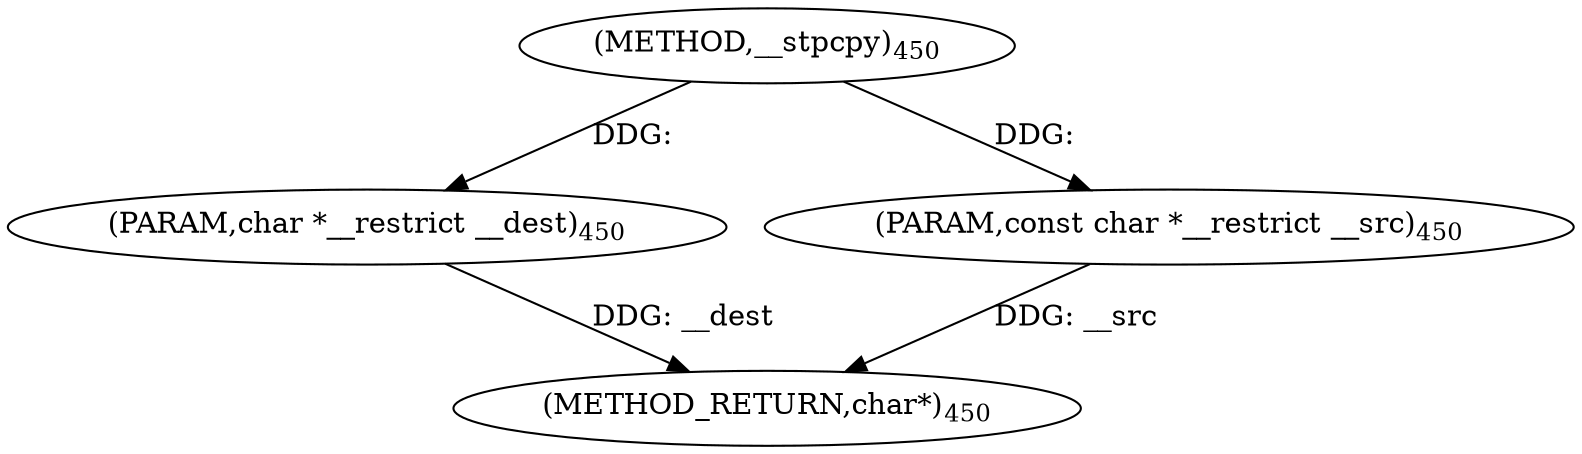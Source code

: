 digraph "__stpcpy" {  
"99002" [label = <(METHOD,__stpcpy)<SUB>450</SUB>> ]
"99005" [label = <(METHOD_RETURN,char*)<SUB>450</SUB>> ]
"99003" [label = <(PARAM,char *__restrict __dest)<SUB>450</SUB>> ]
"99004" [label = <(PARAM,const char *__restrict __src)<SUB>450</SUB>> ]
  "99003" -> "99005"  [ label = "DDG: __dest"] 
  "99004" -> "99005"  [ label = "DDG: __src"] 
  "99002" -> "99003"  [ label = "DDG: "] 
  "99002" -> "99004"  [ label = "DDG: "] 
}
